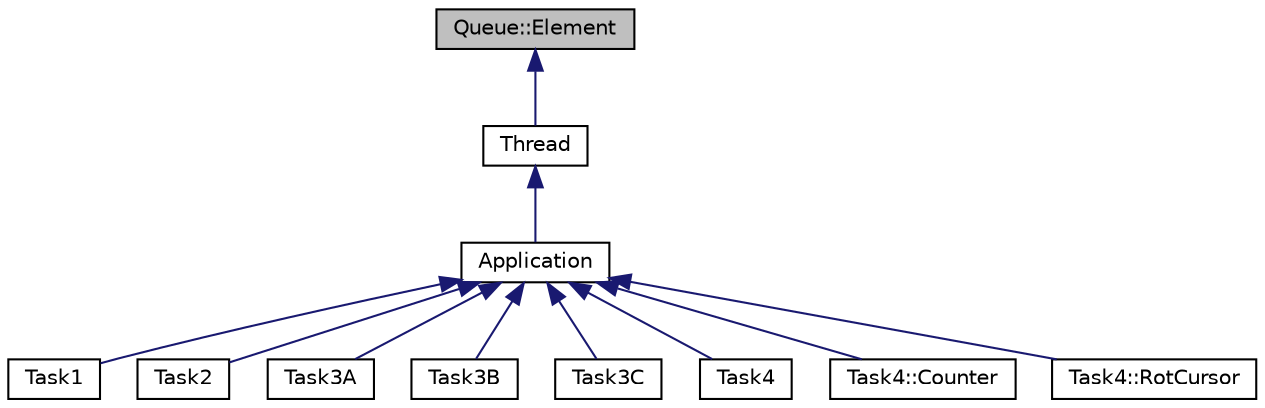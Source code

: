 digraph "Queue::Element"
{
  bgcolor="transparent";
  edge [fontname="Helvetica",fontsize="10",labelfontname="Helvetica",labelfontsize="10"];
  node [fontname="Helvetica",fontsize="10",shape=record];
  Node1 [label="Queue::Element",height=0.2,width=0.4,color="black", fillcolor="grey75", style="filled", fontcolor="black"];
  Node1 -> Node2 [dir="back",color="midnightblue",fontsize="10",style="solid",fontname="Helvetica"];
  Node2 [label="Thread",height=0.2,width=0.4,color="black",URL="$classThread.html"];
  Node2 -> Node3 [dir="back",color="midnightblue",fontsize="10",style="solid",fontname="Helvetica"];
  Node3 [label="Application",height=0.2,width=0.4,color="black",URL="$classApplication.html",tooltip="Basis of OOStuBs-Applications. "];
  Node3 -> Node4 [dir="back",color="midnightblue",fontsize="10",style="solid",fontname="Helvetica"];
  Node4 [label="Task1",height=0.2,width=0.4,color="black",URL="$classTask1.html",tooltip="Erste Testanwendung. "];
  Node3 -> Node5 [dir="back",color="midnightblue",fontsize="10",style="solid",fontname="Helvetica"];
  Node5 [label="Task2",height=0.2,width=0.4,color="black",URL="$classTask2.html",tooltip="Second test application. "];
  Node3 -> Node6 [dir="back",color="midnightblue",fontsize="10",style="solid",fontname="Helvetica"];
  Node6 [label="Task3A",height=0.2,width=0.4,color="black",URL="$classTask3A.html",tooltip="Third test application, part 1. "];
  Node3 -> Node7 [dir="back",color="midnightblue",fontsize="10",style="solid",fontname="Helvetica"];
  Node7 [label="Task3B",height=0.2,width=0.4,color="black",URL="$classTask3B.html",tooltip="Third test application, part 2. "];
  Node3 -> Node8 [dir="back",color="midnightblue",fontsize="10",style="solid",fontname="Helvetica"];
  Node8 [label="Task3C",height=0.2,width=0.4,color="black",URL="$classTask3C.html",tooltip="Third test application, part 3. "];
  Node3 -> Node9 [dir="back",color="midnightblue",fontsize="10",style="solid",fontname="Helvetica"];
  Node9 [label="Task4",height=0.2,width=0.4,color="black",URL="$classTask4.html",tooltip="Fourth test application. "];
  Node3 -> Node10 [dir="back",color="midnightblue",fontsize="10",style="solid",fontname="Helvetica"];
  Node10 [label="Task4::Counter",height=0.2,width=0.4,color="black",URL="$classTask4_1_1Counter.html",tooltip="Counting application. "];
  Node3 -> Node11 [dir="back",color="midnightblue",fontsize="10",style="solid",fontname="Helvetica"];
  Node11 [label="Task4::RotCursor",height=0.2,width=0.4,color="black",URL="$classTask4_1_1RotCursor.html",tooltip="Rotating symbol application "];
}
